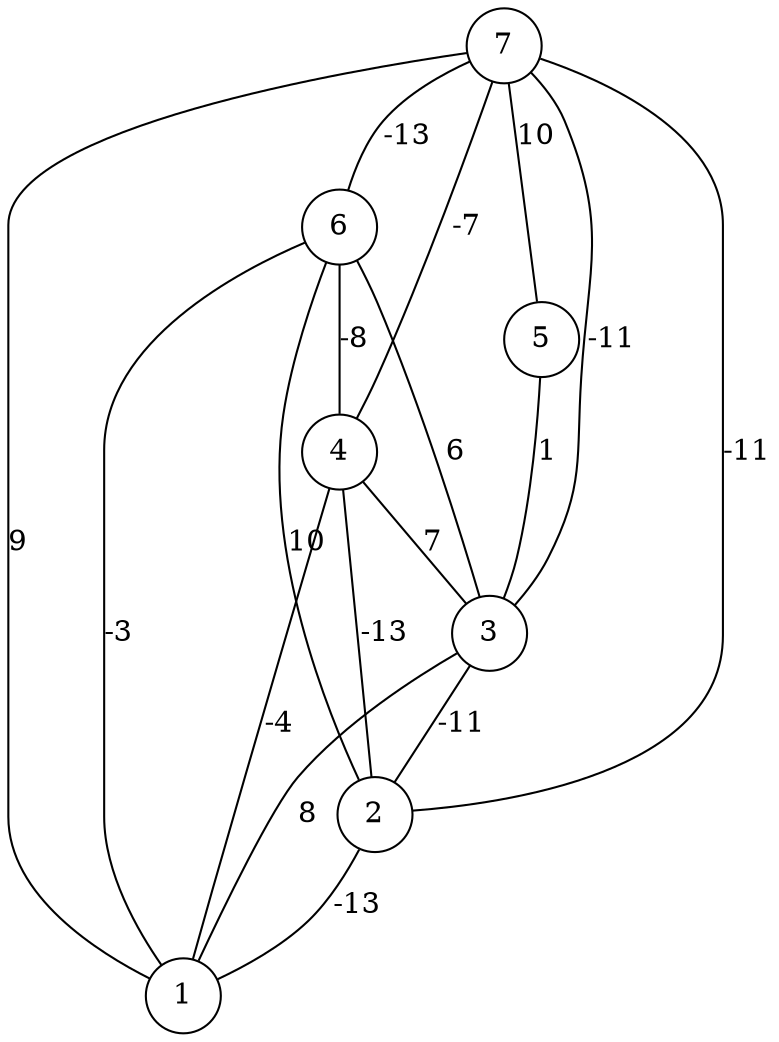 graph { 
	 fontname="Helvetica,Arial,sans-serif" 
	 node [shape = circle]; 
	 7 -- 1 [label = "9"];
	 7 -- 2 [label = "-11"];
	 7 -- 3 [label = "-11"];
	 7 -- 4 [label = "-7"];
	 7 -- 5 [label = "10"];
	 7 -- 6 [label = "-13"];
	 6 -- 1 [label = "-3"];
	 6 -- 2 [label = "10"];
	 6 -- 3 [label = "6"];
	 6 -- 4 [label = "-8"];
	 5 -- 3 [label = "1"];
	 4 -- 1 [label = "-4"];
	 4 -- 2 [label = "-13"];
	 4 -- 3 [label = "7"];
	 3 -- 1 [label = "8"];
	 3 -- 2 [label = "-11"];
	 2 -- 1 [label = "-13"];
	 1;
	 2;
	 3;
	 4;
	 5;
	 6;
	 7;
}
